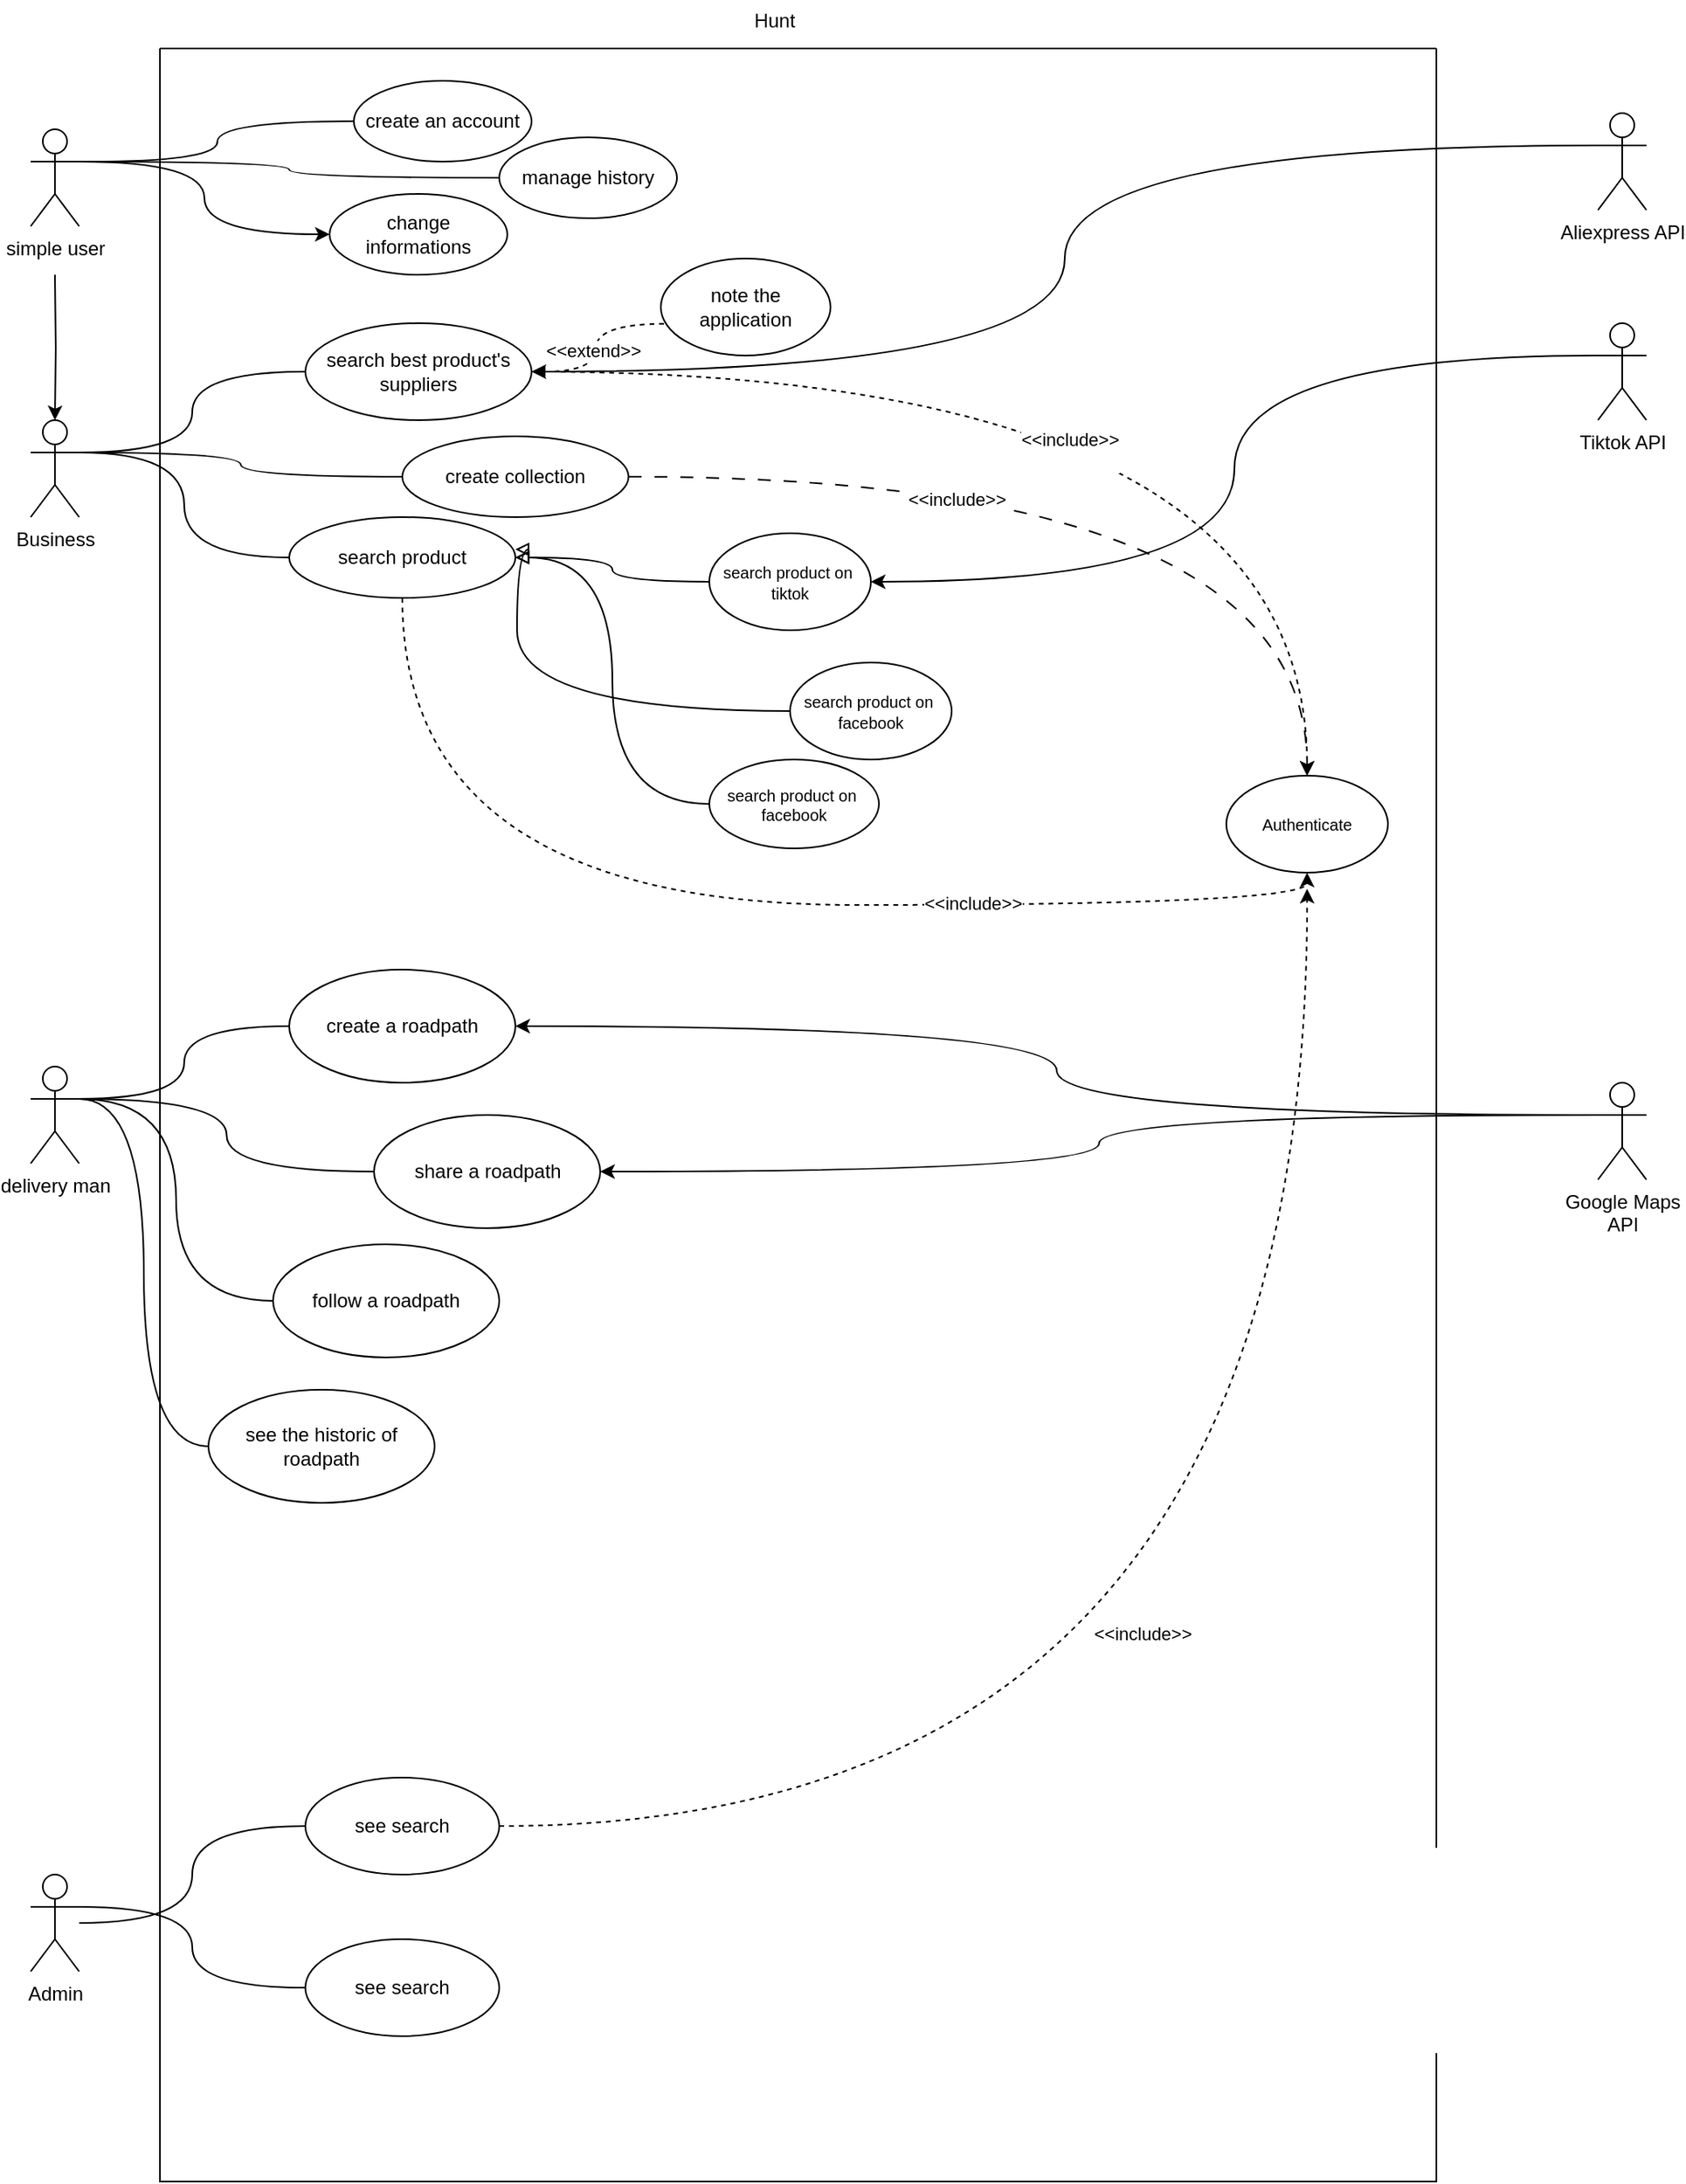 <mxfile version="25.0.0" pages="2">
  <diagram name="UML diagrams" id="-IR_6mH_jh7ec_85QcZA">
    <mxGraphModel dx="1235" dy="782" grid="1" gridSize="10" guides="1" tooltips="1" connect="1" arrows="1" fold="1" page="1" pageScale="1" pageWidth="1200" pageHeight="1600" math="0" shadow="0">
      <root>
        <mxCell id="0" />
        <mxCell id="1" parent="0" />
        <mxCell id="FuLha_3-91F9rfbZAOE2-40" style="edgeStyle=orthogonalEdgeStyle;rounded=0;orthogonalLoop=1;jettySize=auto;html=1;exitX=1;exitY=0.333;exitDx=0;exitDy=0;exitPerimeter=0;curved=1;endArrow=none;endFill=0;" parent="1" source="FuLha_3-91F9rfbZAOE2-3" target="FuLha_3-91F9rfbZAOE2-39" edge="1">
          <mxGeometry relative="1" as="geometry" />
        </mxCell>
        <mxCell id="FuLha_3-91F9rfbZAOE2-1" value="" style="swimlane;startSize=0;" parent="1" vertex="1">
          <mxGeometry x="120" y="40" width="790" height="1320" as="geometry" />
        </mxCell>
        <mxCell id="FuLha_3-91F9rfbZAOE2-4" value="create an account" style="ellipse;whiteSpace=wrap;html=1;" parent="FuLha_3-91F9rfbZAOE2-1" vertex="1">
          <mxGeometry x="120" y="20" width="110" height="50" as="geometry" />
        </mxCell>
        <mxCell id="cV8xUUwGtTbx2W1KTqpI-8" style="edgeStyle=orthogonalEdgeStyle;rounded=0;orthogonalLoop=1;jettySize=auto;html=1;exitX=1;exitY=0.5;exitDx=0;exitDy=0;elbow=vertical;curved=1;dashed=1;" parent="FuLha_3-91F9rfbZAOE2-1" source="FuLha_3-91F9rfbZAOE2-14" target="cV8xUUwGtTbx2W1KTqpI-7" edge="1">
          <mxGeometry relative="1" as="geometry" />
        </mxCell>
        <mxCell id="s3DuHeXm40doHLPQHNKB-4" value="&amp;lt;&amp;lt;include&amp;gt;&amp;gt;&lt;div&gt;&lt;br&gt;&lt;/div&gt;" style="edgeLabel;html=1;align=center;verticalAlign=middle;resizable=0;points=[];" vertex="1" connectable="0" parent="cV8xUUwGtTbx2W1KTqpI-8">
          <mxGeometry x="-0.089" y="-49" relative="1" as="geometry">
            <mxPoint as="offset" />
          </mxGeometry>
        </mxCell>
        <mxCell id="FuLha_3-91F9rfbZAOE2-14" value="search best&amp;nbsp;product&#39;s suppliers" style="ellipse;whiteSpace=wrap;html=1;" parent="FuLha_3-91F9rfbZAOE2-1" vertex="1">
          <mxGeometry x="90" y="170" width="140" height="60" as="geometry" />
        </mxCell>
        <mxCell id="cV8xUUwGtTbx2W1KTqpI-15" style="edgeStyle=orthogonalEdgeStyle;rounded=0;orthogonalLoop=1;jettySize=auto;html=1;exitX=0.5;exitY=1;exitDx=0;exitDy=0;entryX=0.5;entryY=1;entryDx=0;entryDy=0;curved=1;dashed=1;" parent="FuLha_3-91F9rfbZAOE2-1" source="FuLha_3-91F9rfbZAOE2-22" target="cV8xUUwGtTbx2W1KTqpI-7" edge="1">
          <mxGeometry relative="1" as="geometry" />
        </mxCell>
        <mxCell id="cV8xUUwGtTbx2W1KTqpI-16" value="&amp;lt;&amp;lt;include&amp;gt;&amp;gt;" style="edgeLabel;html=1;align=center;verticalAlign=middle;resizable=0;points=[];" parent="cV8xUUwGtTbx2W1KTqpI-15" vertex="1" connectable="0">
          <mxGeometry x="0.411" y="1" relative="1" as="geometry">
            <mxPoint as="offset" />
          </mxGeometry>
        </mxCell>
        <mxCell id="FuLha_3-91F9rfbZAOE2-22" value="search product" style="ellipse;whiteSpace=wrap;html=1;" parent="FuLha_3-91F9rfbZAOE2-1" vertex="1">
          <mxGeometry x="80" y="290" width="140" height="50" as="geometry" />
        </mxCell>
        <mxCell id="FuLha_3-91F9rfbZAOE2-32" style="edgeStyle=orthogonalEdgeStyle;rounded=0;orthogonalLoop=1;jettySize=auto;html=1;endArrow=block;endFill=0;curved=1;" parent="FuLha_3-91F9rfbZAOE2-1" source="FuLha_3-91F9rfbZAOE2-23" target="FuLha_3-91F9rfbZAOE2-22" edge="1">
          <mxGeometry relative="1" as="geometry" />
        </mxCell>
        <mxCell id="FuLha_3-91F9rfbZAOE2-23" value="&lt;font style=&quot;font-size: 10px;&quot;&gt;search product on&amp;nbsp;&lt;/font&gt;&lt;div style=&quot;font-size: 10px;&quot;&gt;&lt;font style=&quot;font-size: 10px;&quot;&gt;tiktok&lt;/font&gt;&lt;/div&gt;" style="ellipse;whiteSpace=wrap;html=1;" parent="FuLha_3-91F9rfbZAOE2-1" vertex="1">
          <mxGeometry x="340" y="300" width="100" height="60" as="geometry" />
        </mxCell>
        <mxCell id="FuLha_3-91F9rfbZAOE2-34" style="edgeStyle=orthogonalEdgeStyle;rounded=0;orthogonalLoop=1;jettySize=auto;html=1;endArrow=block;endFill=0;curved=1;" parent="FuLha_3-91F9rfbZAOE2-1" source="FuLha_3-91F9rfbZAOE2-30" edge="1">
          <mxGeometry relative="1" as="geometry">
            <mxPoint x="220" y="310" as="targetPoint" />
            <Array as="points">
              <mxPoint x="221" y="410" />
            </Array>
          </mxGeometry>
        </mxCell>
        <mxCell id="FuLha_3-91F9rfbZAOE2-30" value="&lt;font style=&quot;font-size: 10px;&quot;&gt;search product on&amp;nbsp;&lt;/font&gt;&lt;div style=&quot;font-size: 10px;&quot;&gt;&lt;font style=&quot;font-size: 10px;&quot;&gt;facebook&lt;/font&gt;&lt;/div&gt;" style="ellipse;whiteSpace=wrap;html=1;" parent="FuLha_3-91F9rfbZAOE2-1" vertex="1">
          <mxGeometry x="390" y="380" width="100" height="60" as="geometry" />
        </mxCell>
        <mxCell id="FuLha_3-91F9rfbZAOE2-35" style="edgeStyle=orthogonalEdgeStyle;rounded=0;orthogonalLoop=1;jettySize=auto;html=1;entryX=1;entryY=0.5;entryDx=0;entryDy=0;endArrow=block;endFill=0;curved=1;" parent="FuLha_3-91F9rfbZAOE2-1" source="FuLha_3-91F9rfbZAOE2-31" target="FuLha_3-91F9rfbZAOE2-22" edge="1">
          <mxGeometry relative="1" as="geometry" />
        </mxCell>
        <mxCell id="FuLha_3-91F9rfbZAOE2-31" value="search product on&amp;nbsp;&lt;div style=&quot;font-size: 10px;&quot;&gt;facebook&lt;/div&gt;" style="ellipse;whiteSpace=wrap;html=1;fontSize=10;" parent="FuLha_3-91F9rfbZAOE2-1" vertex="1">
          <mxGeometry x="340" y="440" width="105" height="55" as="geometry" />
        </mxCell>
        <mxCell id="FuLha_3-91F9rfbZAOE2-37" value="create a roadpath" style="ellipse;whiteSpace=wrap;html=1;" parent="FuLha_3-91F9rfbZAOE2-1" vertex="1">
          <mxGeometry x="80" y="570" width="140" height="70" as="geometry" />
        </mxCell>
        <mxCell id="FuLha_3-91F9rfbZAOE2-38" value="share a roadpath" style="ellipse;whiteSpace=wrap;html=1;" parent="FuLha_3-91F9rfbZAOE2-1" vertex="1">
          <mxGeometry x="132.5" y="660" width="140" height="70" as="geometry" />
        </mxCell>
        <mxCell id="FuLha_3-91F9rfbZAOE2-39" value="manage history" style="ellipse;whiteSpace=wrap;html=1;" parent="FuLha_3-91F9rfbZAOE2-1" vertex="1">
          <mxGeometry x="210" y="55" width="110" height="50" as="geometry" />
        </mxCell>
        <mxCell id="FuLha_3-91F9rfbZAOE2-58" value="note the application" style="ellipse;whiteSpace=wrap;html=1;" parent="FuLha_3-91F9rfbZAOE2-1" vertex="1">
          <mxGeometry x="310" y="130" width="105" height="60" as="geometry" />
        </mxCell>
        <mxCell id="FuLha_3-91F9rfbZAOE2-59" style="edgeStyle=orthogonalEdgeStyle;curved=1;rounded=0;orthogonalLoop=1;jettySize=auto;html=1;exitX=1;exitY=0.5;exitDx=0;exitDy=0;entryX=0.036;entryY=0.672;entryDx=0;entryDy=0;entryPerimeter=0;startArrow=blockThin;startFill=1;endArrow=none;endFill=0;dashed=1;" parent="FuLha_3-91F9rfbZAOE2-1" source="FuLha_3-91F9rfbZAOE2-14" target="FuLha_3-91F9rfbZAOE2-58" edge="1">
          <mxGeometry relative="1" as="geometry" />
        </mxCell>
        <mxCell id="cV8xUUwGtTbx2W1KTqpI-6" value="&amp;lt;&amp;lt;extend&amp;gt;&amp;gt;" style="edgeLabel;html=1;align=center;verticalAlign=middle;resizable=0;points=[];" parent="FuLha_3-91F9rfbZAOE2-59" vertex="1" connectable="0">
          <mxGeometry x="-0.065" y="2" relative="1" as="geometry">
            <mxPoint as="offset" />
          </mxGeometry>
        </mxCell>
        <mxCell id="cV8xUUwGtTbx2W1KTqpI-17" style="edgeStyle=orthogonalEdgeStyle;rounded=0;orthogonalLoop=1;jettySize=auto;html=1;curved=1;dashed=1;" parent="FuLha_3-91F9rfbZAOE2-1" source="FuLha_3-91F9rfbZAOE2-61" edge="1">
          <mxGeometry relative="1" as="geometry">
            <mxPoint x="710" y="520" as="targetPoint" />
          </mxGeometry>
        </mxCell>
        <mxCell id="cV8xUUwGtTbx2W1KTqpI-18" value="&amp;lt;&amp;lt;include&amp;gt;&amp;gt;" style="edgeLabel;html=1;align=center;verticalAlign=middle;resizable=0;points=[];" parent="cV8xUUwGtTbx2W1KTqpI-17" vertex="1" connectable="0">
          <mxGeometry x="-0.264" y="119" relative="1" as="geometry">
            <mxPoint as="offset" />
          </mxGeometry>
        </mxCell>
        <mxCell id="FuLha_3-91F9rfbZAOE2-61" value="see search" style="ellipse;whiteSpace=wrap;html=1;" parent="FuLha_3-91F9rfbZAOE2-1" vertex="1">
          <mxGeometry x="90" y="1070" width="120" height="60" as="geometry" />
        </mxCell>
        <mxCell id="cV8xUUwGtTbx2W1KTqpI-7" value="&lt;span style=&quot;font-size: 10px;&quot;&gt;Authenticate&lt;/span&gt;" style="ellipse;whiteSpace=wrap;html=1;" parent="FuLha_3-91F9rfbZAOE2-1" vertex="1">
          <mxGeometry x="660" y="450" width="100" height="60" as="geometry" />
        </mxCell>
        <mxCell id="cV8xUUwGtTbx2W1KTqpI-19" value="see search" style="ellipse;whiteSpace=wrap;html=1;" parent="FuLha_3-91F9rfbZAOE2-1" vertex="1">
          <mxGeometry x="90" y="1170" width="120" height="60" as="geometry" />
        </mxCell>
        <mxCell id="txY3es4t-yzZHWCDKDTj-3" value="follow a roadpath" style="ellipse;whiteSpace=wrap;html=1;" vertex="1" parent="FuLha_3-91F9rfbZAOE2-1">
          <mxGeometry x="70" y="740" width="140" height="70" as="geometry" />
        </mxCell>
        <mxCell id="txY3es4t-yzZHWCDKDTj-4" value="see the historic of roadpath" style="ellipse;whiteSpace=wrap;html=1;" vertex="1" parent="FuLha_3-91F9rfbZAOE2-1">
          <mxGeometry x="30" y="830" width="140" height="70" as="geometry" />
        </mxCell>
        <mxCell id="PuO6K_J7q23cFVhfHK2O-1" value="change informations" style="ellipse;whiteSpace=wrap;html=1;" vertex="1" parent="FuLha_3-91F9rfbZAOE2-1">
          <mxGeometry x="105" y="90" width="110" height="50" as="geometry" />
        </mxCell>
        <mxCell id="s3DuHeXm40doHLPQHNKB-3" style="edgeStyle=orthogonalEdgeStyle;curved=1;rounded=0;orthogonalLoop=1;jettySize=auto;html=1;dashed=1;dashPattern=8 8;" edge="1" parent="FuLha_3-91F9rfbZAOE2-1" source="s3DuHeXm40doHLPQHNKB-1" target="cV8xUUwGtTbx2W1KTqpI-7">
          <mxGeometry relative="1" as="geometry" />
        </mxCell>
        <mxCell id="s3DuHeXm40doHLPQHNKB-5" value="&amp;lt;&amp;lt;include&amp;gt;&amp;gt;" style="edgeLabel;html=1;align=center;verticalAlign=middle;resizable=0;points=[];" vertex="1" connectable="0" parent="s3DuHeXm40doHLPQHNKB-3">
          <mxGeometry x="-0.331" y="-14" relative="1" as="geometry">
            <mxPoint as="offset" />
          </mxGeometry>
        </mxCell>
        <mxCell id="s3DuHeXm40doHLPQHNKB-1" value="create collection" style="ellipse;whiteSpace=wrap;html=1;" vertex="1" parent="FuLha_3-91F9rfbZAOE2-1">
          <mxGeometry x="150" y="240" width="140" height="50" as="geometry" />
        </mxCell>
        <mxCell id="FuLha_3-91F9rfbZAOE2-2" value="Hunt&lt;div&gt;&lt;br&gt;&lt;/div&gt;" style="text;html=1;align=center;verticalAlign=middle;resizable=0;points=[];autosize=1;strokeColor=none;fillColor=none;" parent="1" vertex="1">
          <mxGeometry x="475" y="10" width="50" height="40" as="geometry" />
        </mxCell>
        <mxCell id="FuLha_3-91F9rfbZAOE2-7" style="edgeStyle=orthogonalEdgeStyle;rounded=0;orthogonalLoop=1;jettySize=auto;html=1;entryX=0;entryY=0.5;entryDx=0;entryDy=0;curved=1;endArrow=none;endFill=0;" parent="1" target="FuLha_3-91F9rfbZAOE2-4" edge="1">
          <mxGeometry relative="1" as="geometry">
            <mxPoint x="70" y="110" as="sourcePoint" />
          </mxGeometry>
        </mxCell>
        <mxCell id="FuLha_3-91F9rfbZAOE2-10" value="" style="edgeStyle=orthogonalEdgeStyle;rounded=0;orthogonalLoop=1;jettySize=auto;html=1;" parent="1" target="FuLha_3-91F9rfbZAOE2-9" edge="1">
          <mxGeometry relative="1" as="geometry">
            <mxPoint x="55" y="180" as="sourcePoint" />
          </mxGeometry>
        </mxCell>
        <mxCell id="PuO6K_J7q23cFVhfHK2O-2" style="edgeStyle=orthogonalEdgeStyle;rounded=0;orthogonalLoop=1;jettySize=auto;html=1;exitX=1;exitY=0.333;exitDx=0;exitDy=0;exitPerimeter=0;entryX=0;entryY=0.5;entryDx=0;entryDy=0;curved=1;" edge="1" parent="1" source="FuLha_3-91F9rfbZAOE2-3" target="PuO6K_J7q23cFVhfHK2O-1">
          <mxGeometry relative="1" as="geometry" />
        </mxCell>
        <mxCell id="FuLha_3-91F9rfbZAOE2-3" value="simple user" style="shape=umlActor;verticalLabelPosition=bottom;verticalAlign=top;html=1;outlineConnect=0;" parent="1" vertex="1">
          <mxGeometry x="40" y="90" width="30" height="60" as="geometry" />
        </mxCell>
        <mxCell id="FuLha_3-91F9rfbZAOE2-41" style="edgeStyle=orthogonalEdgeStyle;rounded=0;orthogonalLoop=1;jettySize=auto;html=1;exitX=1;exitY=0.333;exitDx=0;exitDy=0;exitPerimeter=0;curved=1;endArrow=none;endFill=0;" parent="1" source="FuLha_3-91F9rfbZAOE2-9" target="FuLha_3-91F9rfbZAOE2-14" edge="1">
          <mxGeometry relative="1" as="geometry" />
        </mxCell>
        <mxCell id="FuLha_3-91F9rfbZAOE2-60" style="edgeStyle=orthogonalEdgeStyle;curved=1;rounded=0;orthogonalLoop=1;jettySize=auto;html=1;exitX=1;exitY=0.333;exitDx=0;exitDy=0;exitPerimeter=0;endArrow=none;endFill=0;" parent="1" source="FuLha_3-91F9rfbZAOE2-9" target="FuLha_3-91F9rfbZAOE2-22" edge="1">
          <mxGeometry relative="1" as="geometry" />
        </mxCell>
        <mxCell id="s3DuHeXm40doHLPQHNKB-2" style="edgeStyle=orthogonalEdgeStyle;curved=1;rounded=0;orthogonalLoop=1;jettySize=auto;html=1;exitX=1;exitY=0.333;exitDx=0;exitDy=0;exitPerimeter=0;endArrow=none;endFill=0;" edge="1" parent="1" source="FuLha_3-91F9rfbZAOE2-9" target="s3DuHeXm40doHLPQHNKB-1">
          <mxGeometry relative="1" as="geometry" />
        </mxCell>
        <mxCell id="FuLha_3-91F9rfbZAOE2-9" value="Business" style="shape=umlActor;verticalLabelPosition=bottom;verticalAlign=top;html=1;outlineConnect=0;" parent="1" vertex="1">
          <mxGeometry x="40" y="270" width="30" height="60" as="geometry" />
        </mxCell>
        <mxCell id="FuLha_3-91F9rfbZAOE2-42" style="edgeStyle=orthogonalEdgeStyle;rounded=0;orthogonalLoop=1;jettySize=auto;html=1;exitX=1;exitY=0.333;exitDx=0;exitDy=0;exitPerimeter=0;curved=1;endArrow=none;endFill=0;" parent="1" source="FuLha_3-91F9rfbZAOE2-15" target="FuLha_3-91F9rfbZAOE2-37" edge="1">
          <mxGeometry relative="1" as="geometry" />
        </mxCell>
        <mxCell id="FuLha_3-91F9rfbZAOE2-44" style="edgeStyle=orthogonalEdgeStyle;rounded=0;orthogonalLoop=1;jettySize=auto;html=1;exitX=1;exitY=0.333;exitDx=0;exitDy=0;exitPerimeter=0;entryX=0;entryY=0.5;entryDx=0;entryDy=0;curved=1;endArrow=none;endFill=0;" parent="1" source="FuLha_3-91F9rfbZAOE2-15" target="FuLha_3-91F9rfbZAOE2-38" edge="1">
          <mxGeometry relative="1" as="geometry" />
        </mxCell>
        <mxCell id="txY3es4t-yzZHWCDKDTj-6" style="edgeStyle=orthogonalEdgeStyle;rounded=0;orthogonalLoop=1;jettySize=auto;html=1;exitX=1;exitY=0.333;exitDx=0;exitDy=0;exitPerimeter=0;entryX=0;entryY=0.5;entryDx=0;entryDy=0;curved=1;endArrow=none;endFill=0;" edge="1" parent="1" source="FuLha_3-91F9rfbZAOE2-15" target="txY3es4t-yzZHWCDKDTj-3">
          <mxGeometry relative="1" as="geometry" />
        </mxCell>
        <mxCell id="txY3es4t-yzZHWCDKDTj-8" style="edgeStyle=orthogonalEdgeStyle;rounded=0;orthogonalLoop=1;jettySize=auto;html=1;exitX=1;exitY=0.333;exitDx=0;exitDy=0;exitPerimeter=0;entryX=0;entryY=0.5;entryDx=0;entryDy=0;curved=1;endArrow=none;endFill=0;" edge="1" parent="1" source="FuLha_3-91F9rfbZAOE2-15" target="txY3es4t-yzZHWCDKDTj-4">
          <mxGeometry relative="1" as="geometry" />
        </mxCell>
        <mxCell id="FuLha_3-91F9rfbZAOE2-15" value="delivery man" style="shape=umlActor;verticalLabelPosition=bottom;verticalAlign=top;html=1;outlineConnect=0;" parent="1" vertex="1">
          <mxGeometry x="40" y="670" width="30" height="60" as="geometry" />
        </mxCell>
        <mxCell id="FuLha_3-91F9rfbZAOE2-54" style="edgeStyle=orthogonalEdgeStyle;rounded=0;orthogonalLoop=1;jettySize=auto;html=1;exitX=0;exitY=0.333;exitDx=0;exitDy=0;exitPerimeter=0;entryX=1;entryY=0.5;entryDx=0;entryDy=0;curved=1;" parent="1" source="FuLha_3-91F9rfbZAOE2-45" target="FuLha_3-91F9rfbZAOE2-23" edge="1">
          <mxGeometry relative="1" as="geometry" />
        </mxCell>
        <mxCell id="FuLha_3-91F9rfbZAOE2-45" value="Tiktok API" style="shape=umlActor;verticalLabelPosition=bottom;verticalAlign=top;html=1;outlineConnect=0;" parent="1" vertex="1">
          <mxGeometry x="1010" y="210" width="30" height="60" as="geometry" />
        </mxCell>
        <mxCell id="FuLha_3-91F9rfbZAOE2-52" style="edgeStyle=orthogonalEdgeStyle;rounded=0;orthogonalLoop=1;jettySize=auto;html=1;exitX=0;exitY=0.333;exitDx=0;exitDy=0;exitPerimeter=0;entryX=1;entryY=0.5;entryDx=0;entryDy=0;curved=1;" parent="1" source="FuLha_3-91F9rfbZAOE2-51" target="FuLha_3-91F9rfbZAOE2-38" edge="1">
          <mxGeometry relative="1" as="geometry" />
        </mxCell>
        <mxCell id="FuLha_3-91F9rfbZAOE2-53" style="edgeStyle=orthogonalEdgeStyle;rounded=0;orthogonalLoop=1;jettySize=auto;html=1;exitX=0;exitY=0.333;exitDx=0;exitDy=0;exitPerimeter=0;entryX=1;entryY=0.5;entryDx=0;entryDy=0;curved=1;" parent="1" source="FuLha_3-91F9rfbZAOE2-51" target="FuLha_3-91F9rfbZAOE2-37" edge="1">
          <mxGeometry relative="1" as="geometry" />
        </mxCell>
        <mxCell id="FuLha_3-91F9rfbZAOE2-51" value="Google Maps&lt;div&gt;API&lt;/div&gt;" style="shape=umlActor;verticalLabelPosition=bottom;verticalAlign=top;html=1;outlineConnect=0;" parent="1" vertex="1">
          <mxGeometry x="1010" y="680" width="30" height="60" as="geometry" />
        </mxCell>
        <mxCell id="txY3es4t-yzZHWCDKDTj-9" style="edgeStyle=orthogonalEdgeStyle;rounded=0;orthogonalLoop=1;jettySize=auto;html=1;exitX=1;exitY=0.333;exitDx=0;exitDy=0;exitPerimeter=0;entryX=0;entryY=0.5;entryDx=0;entryDy=0;curved=1;endArrow=none;endFill=0;" edge="1" parent="1" source="FuLha_3-91F9rfbZAOE2-55" target="cV8xUUwGtTbx2W1KTqpI-19">
          <mxGeometry relative="1" as="geometry" />
        </mxCell>
        <mxCell id="txY3es4t-yzZHWCDKDTj-10" style="edgeStyle=orthogonalEdgeStyle;rounded=0;orthogonalLoop=1;jettySize=auto;html=1;endArrow=none;endFill=0;curved=1;" edge="1" parent="1" source="FuLha_3-91F9rfbZAOE2-55" target="FuLha_3-91F9rfbZAOE2-61">
          <mxGeometry relative="1" as="geometry" />
        </mxCell>
        <mxCell id="FuLha_3-91F9rfbZAOE2-55" value="Admin" style="shape=umlActor;verticalLabelPosition=bottom;verticalAlign=top;html=1;outlineConnect=0;" parent="1" vertex="1">
          <mxGeometry x="40" y="1170" width="30" height="60" as="geometry" />
        </mxCell>
        <mxCell id="txY3es4t-yzZHWCDKDTj-1" style="edgeStyle=orthogonalEdgeStyle;rounded=0;orthogonalLoop=1;jettySize=auto;html=1;exitX=0;exitY=0.333;exitDx=0;exitDy=0;exitPerimeter=0;entryX=1;entryY=0.5;entryDx=0;entryDy=0;curved=1;" edge="1" parent="1" source="cV8xUUwGtTbx2W1KTqpI-2" target="FuLha_3-91F9rfbZAOE2-14">
          <mxGeometry relative="1" as="geometry" />
        </mxCell>
        <mxCell id="cV8xUUwGtTbx2W1KTqpI-2" value="Aliexpress API" style="shape=umlActor;verticalLabelPosition=bottom;verticalAlign=top;html=1;outlineConnect=0;" parent="1" vertex="1">
          <mxGeometry x="1010" y="80" width="30" height="60" as="geometry" />
        </mxCell>
      </root>
    </mxGraphModel>
  </diagram>
  <diagram id="Sx9UNDZ-CPOzZAIwUrSq" name="class diagrams">
    <mxGraphModel dx="1105" dy="700" grid="1" gridSize="10" guides="1" tooltips="1" connect="1" arrows="1" fold="1" page="1" pageScale="1" pageWidth="1200" pageHeight="1600" math="0" shadow="0">
      <root>
        <mxCell id="0" />
        <mxCell id="1" parent="0" />
        <mxCell id="LyLH97ZRa4PGFvy9dMI5-9" value="User" style="swimlane;fontStyle=1;align=center;verticalAlign=top;childLayout=stackLayout;horizontal=1;startSize=26;horizontalStack=0;resizeParent=1;resizeParentMax=0;resizeLast=0;collapsible=1;marginBottom=0;whiteSpace=wrap;html=1;" parent="1" vertex="1">
          <mxGeometry x="40" y="30" width="190" height="240" as="geometry" />
        </mxCell>
        <mxCell id="LyLH97ZRa4PGFvy9dMI5-30" value="- id: int" style="text;strokeColor=none;fillColor=none;align=left;verticalAlign=top;spacingLeft=4;spacingRight=4;overflow=hidden;rotatable=0;points=[[0,0.5],[1,0.5]];portConstraint=eastwest;whiteSpace=wrap;html=1;" parent="LyLH97ZRa4PGFvy9dMI5-9" vertex="1">
          <mxGeometry y="26" width="190" height="26" as="geometry" />
        </mxCell>
        <mxCell id="LyLH97ZRa4PGFvy9dMI5-10" value="- firstname: string" style="text;strokeColor=none;fillColor=none;align=left;verticalAlign=top;spacingLeft=4;spacingRight=4;overflow=hidden;rotatable=0;points=[[0,0.5],[1,0.5]];portConstraint=eastwest;whiteSpace=wrap;html=1;" parent="LyLH97ZRa4PGFvy9dMI5-9" vertex="1">
          <mxGeometry y="52" width="190" height="26" as="geometry" />
        </mxCell>
        <mxCell id="LyLH97ZRa4PGFvy9dMI5-18" value="- lastname: string" style="text;strokeColor=none;fillColor=none;align=left;verticalAlign=top;spacingLeft=4;spacingRight=4;overflow=hidden;rotatable=0;points=[[0,0.5],[1,0.5]];portConstraint=eastwest;whiteSpace=wrap;html=1;" parent="LyLH97ZRa4PGFvy9dMI5-9" vertex="1">
          <mxGeometry y="78" width="190" height="26" as="geometry" />
        </mxCell>
        <mxCell id="LyLH97ZRa4PGFvy9dMI5-19" value="- email: string" style="text;strokeColor=none;fillColor=none;align=left;verticalAlign=top;spacingLeft=4;spacingRight=4;overflow=hidden;rotatable=0;points=[[0,0.5],[1,0.5]];portConstraint=eastwest;whiteSpace=wrap;html=1;" parent="LyLH97ZRa4PGFvy9dMI5-9" vertex="1">
          <mxGeometry y="104" width="190" height="24" as="geometry" />
        </mxCell>
        <mxCell id="LyLH97ZRa4PGFvy9dMI5-17" value="- location: string" style="text;strokeColor=none;fillColor=none;align=left;verticalAlign=top;spacingLeft=4;spacingRight=4;overflow=hidden;rotatable=0;points=[[0,0.5],[1,0.5]];portConstraint=eastwest;whiteSpace=wrap;html=1;" parent="LyLH97ZRa4PGFvy9dMI5-9" vertex="1">
          <mxGeometry y="128" width="190" height="26" as="geometry" />
        </mxCell>
        <mxCell id="LyLH97ZRa4PGFvy9dMI5-21" value="- search_history: string" style="text;strokeColor=none;fillColor=none;align=left;verticalAlign=top;spacingLeft=4;spacingRight=4;overflow=hidden;rotatable=0;points=[[0,0.5],[1,0.5]];portConstraint=eastwest;whiteSpace=wrap;html=1;" parent="LyLH97ZRa4PGFvy9dMI5-9" vertex="1">
          <mxGeometry y="154" width="190" height="26" as="geometry" />
        </mxCell>
        <mxCell id="LyLH97ZRa4PGFvy9dMI5-11" value="" style="line;strokeWidth=1;fillColor=none;align=left;verticalAlign=middle;spacingTop=-1;spacingLeft=3;spacingRight=3;rotatable=0;labelPosition=right;points=[];portConstraint=eastwest;strokeColor=inherit;" parent="LyLH97ZRa4PGFvy9dMI5-9" vertex="1">
          <mxGeometry y="180" width="190" height="8" as="geometry" />
        </mxCell>
        <mxCell id="LyLH97ZRa4PGFvy9dMI5-27" value="+ manageHistory(type): type" style="text;strokeColor=none;fillColor=none;align=left;verticalAlign=top;spacingLeft=4;spacingRight=4;overflow=hidden;rotatable=0;points=[[0,0.5],[1,0.5]];portConstraint=eastwest;whiteSpace=wrap;html=1;" parent="LyLH97ZRa4PGFvy9dMI5-9" vertex="1">
          <mxGeometry y="188" width="190" height="26" as="geometry" />
        </mxCell>
        <mxCell id="uhKhKXDXOXtBVVad2gFL-2" value="+ isadmin(type): type" style="text;strokeColor=none;fillColor=none;align=left;verticalAlign=top;spacingLeft=4;spacingRight=4;overflow=hidden;rotatable=0;points=[[0,0.5],[1,0.5]];portConstraint=eastwest;whiteSpace=wrap;html=1;" parent="LyLH97ZRa4PGFvy9dMI5-9" vertex="1">
          <mxGeometry y="214" width="190" height="26" as="geometry" />
        </mxCell>
        <mxCell id="LyLH97ZRa4PGFvy9dMI5-31" value="Admin" style="swimlane;fontStyle=1;align=center;verticalAlign=top;childLayout=stackLayout;horizontal=1;startSize=26;horizontalStack=0;resizeParent=1;resizeParentMax=0;resizeLast=0;collapsible=1;marginBottom=0;whiteSpace=wrap;html=1;" parent="1" vertex="1">
          <mxGeometry x="300" y="180" width="160" height="112" as="geometry" />
        </mxCell>
        <mxCell id="LyLH97ZRa4PGFvy9dMI5-32" value="- adminID: int" style="text;strokeColor=none;fillColor=none;align=left;verticalAlign=top;spacingLeft=4;spacingRight=4;overflow=hidden;rotatable=0;points=[[0,0.5],[1,0.5]];portConstraint=eastwest;whiteSpace=wrap;html=1;" parent="LyLH97ZRa4PGFvy9dMI5-31" vertex="1">
          <mxGeometry y="26" width="160" height="26" as="geometry" />
        </mxCell>
        <mxCell id="EmdmupJYY3BashLLMB4s-7" value="- adminID: int" style="text;strokeColor=none;fillColor=none;align=left;verticalAlign=top;spacingLeft=4;spacingRight=4;overflow=hidden;rotatable=0;points=[[0,0.5],[1,0.5]];portConstraint=eastwest;whiteSpace=wrap;html=1;" vertex="1" parent="LyLH97ZRa4PGFvy9dMI5-31">
          <mxGeometry y="52" width="160" height="26" as="geometry" />
        </mxCell>
        <mxCell id="LyLH97ZRa4PGFvy9dMI5-33" value="" style="line;strokeWidth=1;fillColor=none;align=left;verticalAlign=middle;spacingTop=-1;spacingLeft=3;spacingRight=3;rotatable=0;labelPosition=right;points=[];portConstraint=eastwest;strokeColor=inherit;" parent="LyLH97ZRa4PGFvy9dMI5-31" vertex="1">
          <mxGeometry y="78" width="160" height="8" as="geometry" />
        </mxCell>
        <mxCell id="LyLH97ZRa4PGFvy9dMI5-34" value="+ method(type): type" style="text;strokeColor=none;fillColor=none;align=left;verticalAlign=top;spacingLeft=4;spacingRight=4;overflow=hidden;rotatable=0;points=[[0,0.5],[1,0.5]];portConstraint=eastwest;whiteSpace=wrap;html=1;" parent="LyLH97ZRa4PGFvy9dMI5-31" vertex="1">
          <mxGeometry y="86" width="160" height="26" as="geometry" />
        </mxCell>
        <mxCell id="YIpKiUHjcbCjNZDyD4Uy-1" value="Business" style="swimlane;fontStyle=1;align=center;verticalAlign=top;childLayout=stackLayout;horizontal=1;startSize=26;horizontalStack=0;resizeParent=1;resizeParentMax=0;resizeLast=0;collapsible=1;marginBottom=0;whiteSpace=wrap;html=1;" parent="1" vertex="1">
          <mxGeometry x="300" y="40" width="160" height="86" as="geometry" />
        </mxCell>
        <mxCell id="YIpKiUHjcbCjNZDyD4Uy-2" value="- businessID: int" style="text;strokeColor=none;fillColor=none;align=left;verticalAlign=top;spacingLeft=4;spacingRight=4;overflow=hidden;rotatable=0;points=[[0,0.5],[1,0.5]];portConstraint=eastwest;whiteSpace=wrap;html=1;" parent="YIpKiUHjcbCjNZDyD4Uy-1" vertex="1">
          <mxGeometry y="26" width="160" height="26" as="geometry" />
        </mxCell>
        <mxCell id="YIpKiUHjcbCjNZDyD4Uy-3" value="" style="line;strokeWidth=1;fillColor=none;align=left;verticalAlign=middle;spacingTop=-1;spacingLeft=3;spacingRight=3;rotatable=0;labelPosition=right;points=[];portConstraint=eastwest;strokeColor=inherit;" parent="YIpKiUHjcbCjNZDyD4Uy-1" vertex="1">
          <mxGeometry y="52" width="160" height="8" as="geometry" />
        </mxCell>
        <mxCell id="YIpKiUHjcbCjNZDyD4Uy-4" value="+ method(type): type" style="text;strokeColor=none;fillColor=none;align=left;verticalAlign=top;spacingLeft=4;spacingRight=4;overflow=hidden;rotatable=0;points=[[0,0.5],[1,0.5]];portConstraint=eastwest;whiteSpace=wrap;html=1;" parent="YIpKiUHjcbCjNZDyD4Uy-1" vertex="1">
          <mxGeometry y="60" width="160" height="26" as="geometry" />
        </mxCell>
        <mxCell id="J6ZNplrA5KypBCfEjw1M-1" value="Product" style="swimlane;fontStyle=1;align=center;verticalAlign=top;childLayout=stackLayout;horizontal=1;startSize=26;horizontalStack=0;resizeParent=1;resizeParentMax=0;resizeLast=0;collapsible=1;marginBottom=0;whiteSpace=wrap;html=1;" parent="1" vertex="1">
          <mxGeometry x="650" y="730" width="190" height="242" as="geometry" />
        </mxCell>
        <mxCell id="J6ZNplrA5KypBCfEjw1M-2" value="- name: string" style="text;strokeColor=none;fillColor=none;align=left;verticalAlign=top;spacingLeft=4;spacingRight=4;overflow=hidden;rotatable=0;points=[[0,0.5],[1,0.5]];portConstraint=eastwest;whiteSpace=wrap;html=1;" parent="J6ZNplrA5KypBCfEjw1M-1" vertex="1">
          <mxGeometry y="26" width="190" height="26" as="geometry" />
        </mxCell>
        <mxCell id="J6ZNplrA5KypBCfEjw1M-5" value="- img: string" style="text;strokeColor=none;fillColor=none;align=left;verticalAlign=top;spacingLeft=4;spacingRight=4;overflow=hidden;rotatable=0;points=[[0,0.5],[1,0.5]];portConstraint=eastwest;whiteSpace=wrap;html=1;" parent="J6ZNplrA5KypBCfEjw1M-1" vertex="1">
          <mxGeometry y="52" width="190" height="26" as="geometry" />
        </mxCell>
        <mxCell id="J6ZNplrA5KypBCfEjw1M-6" value="- category: string" style="text;strokeColor=none;fillColor=none;align=left;verticalAlign=top;spacingLeft=4;spacingRight=4;overflow=hidden;rotatable=0;points=[[0,0.5],[1,0.5]];portConstraint=eastwest;whiteSpace=wrap;html=1;" parent="J6ZNplrA5KypBCfEjw1M-1" vertex="1">
          <mxGeometry y="78" width="190" height="26" as="geometry" />
        </mxCell>
        <mxCell id="J6ZNplrA5KypBCfEjw1M-7" value="- description: string" style="text;strokeColor=none;fillColor=none;align=left;verticalAlign=top;spacingLeft=4;spacingRight=4;overflow=hidden;rotatable=0;points=[[0,0.5],[1,0.5]];portConstraint=eastwest;whiteSpace=wrap;html=1;" parent="J6ZNplrA5KypBCfEjw1M-1" vertex="1">
          <mxGeometry y="104" width="190" height="26" as="geometry" />
        </mxCell>
        <mxCell id="QEH95Uhj06x0RXV22Iyn-1" value="- link: string" style="text;strokeColor=none;fillColor=none;align=left;verticalAlign=top;spacingLeft=4;spacingRight=4;overflow=hidden;rotatable=0;points=[[0,0.5],[1,0.5]];portConstraint=eastwest;whiteSpace=wrap;html=1;" vertex="1" parent="J6ZNplrA5KypBCfEjw1M-1">
          <mxGeometry y="130" width="190" height="26" as="geometry" />
        </mxCell>
        <mxCell id="UoAxG9JFQ3FQrPwEEJgR-1" value="- supplier_link&lt;span style=&quot;background-color: initial;&quot;&gt;: string&lt;/span&gt;" style="text;strokeColor=none;fillColor=none;align=left;verticalAlign=top;spacingLeft=4;spacingRight=4;overflow=hidden;rotatable=0;points=[[0,0.5],[1,0.5]];portConstraint=eastwest;whiteSpace=wrap;html=1;" vertex="1" parent="J6ZNplrA5KypBCfEjw1M-1">
          <mxGeometry y="156" width="190" height="26" as="geometry" />
        </mxCell>
        <mxCell id="QEH95Uhj06x0RXV22Iyn-4" value="- social_media_used&lt;span style=&quot;background-color: initial;&quot;&gt;: string&lt;/span&gt;" style="text;strokeColor=none;fillColor=none;align=left;verticalAlign=top;spacingLeft=4;spacingRight=4;overflow=hidden;rotatable=0;points=[[0,0.5],[1,0.5]];portConstraint=eastwest;whiteSpace=wrap;html=1;" vertex="1" parent="J6ZNplrA5KypBCfEjw1M-1">
          <mxGeometry y="182" width="190" height="26" as="geometry" />
        </mxCell>
        <mxCell id="J6ZNplrA5KypBCfEjw1M-3" value="" style="line;strokeWidth=1;fillColor=none;align=left;verticalAlign=middle;spacingTop=-1;spacingLeft=3;spacingRight=3;rotatable=0;labelPosition=right;points=[];portConstraint=eastwest;strokeColor=inherit;" parent="J6ZNplrA5KypBCfEjw1M-1" vertex="1">
          <mxGeometry y="208" width="190" height="8" as="geometry" />
        </mxCell>
        <mxCell id="J6ZNplrA5KypBCfEjw1M-4" value="+ addSupplier&lt;span style=&quot;background-color: initial;&quot;&gt;(type): type&lt;/span&gt;" style="text;strokeColor=none;fillColor=none;align=left;verticalAlign=top;spacingLeft=4;spacingRight=4;overflow=hidden;rotatable=0;points=[[0,0.5],[1,0.5]];portConstraint=eastwest;whiteSpace=wrap;html=1;" parent="J6ZNplrA5KypBCfEjw1M-1" vertex="1">
          <mxGeometry y="216" width="190" height="26" as="geometry" />
        </mxCell>
        <mxCell id="rd7m9VtJkX6jo3fnUmd6-1" value="Deliverer" style="swimlane;fontStyle=1;align=center;verticalAlign=top;childLayout=stackLayout;horizontal=1;startSize=26;horizontalStack=0;resizeParent=1;resizeParentMax=0;resizeLast=0;collapsible=1;marginBottom=0;whiteSpace=wrap;html=1;" vertex="1" parent="1">
          <mxGeometry x="40" y="380" width="160" height="86" as="geometry" />
        </mxCell>
        <mxCell id="rd7m9VtJkX6jo3fnUmd6-2" value="- delivererID&lt;span style=&quot;background-color: initial;&quot;&gt;: int&lt;/span&gt;" style="text;strokeColor=none;fillColor=none;align=left;verticalAlign=top;spacingLeft=4;spacingRight=4;overflow=hidden;rotatable=0;points=[[0,0.5],[1,0.5]];portConstraint=eastwest;whiteSpace=wrap;html=1;" vertex="1" parent="rd7m9VtJkX6jo3fnUmd6-1">
          <mxGeometry y="26" width="160" height="26" as="geometry" />
        </mxCell>
        <mxCell id="rd7m9VtJkX6jo3fnUmd6-3" value="" style="line;strokeWidth=1;fillColor=none;align=left;verticalAlign=middle;spacingTop=-1;spacingLeft=3;spacingRight=3;rotatable=0;labelPosition=right;points=[];portConstraint=eastwest;strokeColor=inherit;" vertex="1" parent="rd7m9VtJkX6jo3fnUmd6-1">
          <mxGeometry y="52" width="160" height="8" as="geometry" />
        </mxCell>
        <mxCell id="rd7m9VtJkX6jo3fnUmd6-4" value="+ method(type): type" style="text;strokeColor=none;fillColor=none;align=left;verticalAlign=top;spacingLeft=4;spacingRight=4;overflow=hidden;rotatable=0;points=[[0,0.5],[1,0.5]];portConstraint=eastwest;whiteSpace=wrap;html=1;" vertex="1" parent="rd7m9VtJkX6jo3fnUmd6-1">
          <mxGeometry y="60" width="160" height="26" as="geometry" />
        </mxCell>
        <mxCell id="EmdmupJYY3BashLLMB4s-1" value="Account" style="swimlane;fontStyle=1;align=center;verticalAlign=top;childLayout=stackLayout;horizontal=1;startSize=26;horizontalStack=0;resizeParent=1;resizeParentMax=0;resizeLast=0;collapsible=1;marginBottom=0;whiteSpace=wrap;html=1;" vertex="1" parent="1">
          <mxGeometry x="950" y="20" width="190" height="242" as="geometry" />
        </mxCell>
        <mxCell id="EmdmupJYY3BashLLMB4s-2" value="- userID: int" style="text;strokeColor=none;fillColor=none;align=left;verticalAlign=top;spacingLeft=4;spacingRight=4;overflow=hidden;rotatable=0;points=[[0,0.5],[1,0.5]];portConstraint=eastwest;whiteSpace=wrap;html=1;" vertex="1" parent="EmdmupJYY3BashLLMB4s-1">
          <mxGeometry y="26" width="190" height="26" as="geometry" />
        </mxCell>
        <mxCell id="HCv6k_spidTGFqlvs694-1" value="- password: string" style="text;strokeColor=none;fillColor=none;align=left;verticalAlign=top;spacingLeft=4;spacingRight=4;overflow=hidden;rotatable=0;points=[[0,0.5],[1,0.5]];portConstraint=eastwest;whiteSpace=wrap;html=1;" vertex="1" parent="EmdmupJYY3BashLLMB4s-1">
          <mxGeometry y="52" width="190" height="26" as="geometry" />
        </mxCell>
        <mxCell id="HCv6k_spidTGFqlvs694-3" value="- account_status: Boolean" style="text;strokeColor=none;fillColor=none;align=left;verticalAlign=top;spacingLeft=4;spacingRight=4;overflow=hidden;rotatable=0;points=[[0,0.5],[1,0.5]];portConstraint=eastwest;whiteSpace=wrap;html=1;" vertex="1" parent="EmdmupJYY3BashLLMB4s-1">
          <mxGeometry y="78" width="190" height="26" as="geometry" />
        </mxCell>
        <mxCell id="EmdmupJYY3BashLLMB4s-8" value="- password: string" style="text;strokeColor=none;fillColor=none;align=left;verticalAlign=top;spacingLeft=4;spacingRight=4;overflow=hidden;rotatable=0;points=[[0,0.5],[1,0.5]];portConstraint=eastwest;whiteSpace=wrap;html=1;" vertex="1" parent="EmdmupJYY3BashLLMB4s-1">
          <mxGeometry y="104" width="190" height="26" as="geometry" />
        </mxCell>
        <mxCell id="HCv6k_spidTGFqlvs694-2" value="- password: string" style="text;strokeColor=none;fillColor=none;align=left;verticalAlign=top;spacingLeft=4;spacingRight=4;overflow=hidden;rotatable=0;points=[[0,0.5],[1,0.5]];portConstraint=eastwest;whiteSpace=wrap;html=1;" vertex="1" parent="EmdmupJYY3BashLLMB4s-1">
          <mxGeometry y="130" width="190" height="26" as="geometry" />
        </mxCell>
        <mxCell id="EmdmupJYY3BashLLMB4s-3" value="" style="line;strokeWidth=1;fillColor=none;align=left;verticalAlign=middle;spacingTop=-1;spacingLeft=3;spacingRight=3;rotatable=0;labelPosition=right;points=[];portConstraint=eastwest;strokeColor=inherit;" vertex="1" parent="EmdmupJYY3BashLLMB4s-1">
          <mxGeometry y="156" width="190" height="8" as="geometry" />
        </mxCell>
        <mxCell id="EmdmupJYY3BashLLMB4s-4" value="+ changePassword(type): type" style="text;strokeColor=none;fillColor=none;align=left;verticalAlign=top;spacingLeft=4;spacingRight=4;overflow=hidden;rotatable=0;points=[[0,0.5],[1,0.5]];portConstraint=eastwest;whiteSpace=wrap;html=1;" vertex="1" parent="EmdmupJYY3BashLLMB4s-1">
          <mxGeometry y="164" width="190" height="26" as="geometry" />
        </mxCell>
        <mxCell id="HCv6k_spidTGFqlvs694-4" value="+ login(type): type" style="text;strokeColor=none;fillColor=none;align=left;verticalAlign=top;spacingLeft=4;spacingRight=4;overflow=hidden;rotatable=0;points=[[0,0.5],[1,0.5]];portConstraint=eastwest;whiteSpace=wrap;html=1;" vertex="1" parent="EmdmupJYY3BashLLMB4s-1">
          <mxGeometry y="190" width="190" height="26" as="geometry" />
        </mxCell>
        <mxCell id="HCv6k_spidTGFqlvs694-5" value="+ logout(type): type" style="text;strokeColor=none;fillColor=none;align=left;verticalAlign=top;spacingLeft=4;spacingRight=4;overflow=hidden;rotatable=0;points=[[0,0.5],[1,0.5]];portConstraint=eastwest;whiteSpace=wrap;html=1;" vertex="1" parent="EmdmupJYY3BashLLMB4s-1">
          <mxGeometry y="216" width="190" height="26" as="geometry" />
        </mxCell>
        <mxCell id="uQUBg21Dirp60RMLENk1-1" value="RoadPath&lt;div&gt;&lt;br&gt;&lt;/div&gt;" style="swimlane;fontStyle=1;align=center;verticalAlign=top;childLayout=stackLayout;horizontal=1;startSize=26;horizontalStack=0;resizeParent=1;resizeParentMax=0;resizeLast=0;collapsible=1;marginBottom=0;whiteSpace=wrap;html=1;" vertex="1" parent="1">
          <mxGeometry x="910" y="982" width="160" height="190" as="geometry" />
        </mxCell>
        <mxCell id="uQUBg21Dirp60RMLENk1-2" value="- id: string" style="text;strokeColor=none;fillColor=none;align=left;verticalAlign=top;spacingLeft=4;spacingRight=4;overflow=hidden;rotatable=0;points=[[0,0.5],[1,0.5]];portConstraint=eastwest;whiteSpace=wrap;html=1;" vertex="1" parent="uQUBg21Dirp60RMLENk1-1">
          <mxGeometry y="26" width="160" height="26" as="geometry" />
        </mxCell>
        <mxCell id="uQUBg21Dirp60RMLENk1-3" value="- user_id: string" style="text;strokeColor=none;fillColor=none;align=left;verticalAlign=top;spacingLeft=4;spacingRight=4;overflow=hidden;rotatable=0;points=[[0,0.5],[1,0.5]];portConstraint=eastwest;whiteSpace=wrap;html=1;" vertex="1" parent="uQUBg21Dirp60RMLENk1-1">
          <mxGeometry y="52" width="160" height="26" as="geometry" />
        </mxCell>
        <mxCell id="uQUBg21Dirp60RMLENk1-8" value="- road_points&lt;span style=&quot;background-color: initial;&quot;&gt;: string&lt;/span&gt;" style="text;strokeColor=none;fillColor=none;align=left;verticalAlign=top;spacingLeft=4;spacingRight=4;overflow=hidden;rotatable=0;points=[[0,0.5],[1,0.5]];portConstraint=eastwest;whiteSpace=wrap;html=1;" vertex="1" parent="uQUBg21Dirp60RMLENk1-1">
          <mxGeometry y="78" width="160" height="26" as="geometry" />
        </mxCell>
        <mxCell id="uQUBg21Dirp60RMLENk1-6" value="- road_path_history: string" style="text;strokeColor=none;fillColor=none;align=left;verticalAlign=top;spacingLeft=4;spacingRight=4;overflow=hidden;rotatable=0;points=[[0,0.5],[1,0.5]];portConstraint=eastwest;whiteSpace=wrap;html=1;" vertex="1" parent="uQUBg21Dirp60RMLENk1-1">
          <mxGeometry y="104" width="160" height="26" as="geometry" />
        </mxCell>
        <mxCell id="uQUBg21Dirp60RMLENk1-7" value="- user_id: string" style="text;strokeColor=none;fillColor=none;align=left;verticalAlign=top;spacingLeft=4;spacingRight=4;overflow=hidden;rotatable=0;points=[[0,0.5],[1,0.5]];portConstraint=eastwest;whiteSpace=wrap;html=1;" vertex="1" parent="uQUBg21Dirp60RMLENk1-1">
          <mxGeometry y="130" width="160" height="26" as="geometry" />
        </mxCell>
        <mxCell id="uQUBg21Dirp60RMLENk1-4" value="" style="line;strokeWidth=1;fillColor=none;align=left;verticalAlign=middle;spacingTop=-1;spacingLeft=3;spacingRight=3;rotatable=0;labelPosition=right;points=[];portConstraint=eastwest;strokeColor=inherit;" vertex="1" parent="uQUBg21Dirp60RMLENk1-1">
          <mxGeometry y="156" width="160" height="8" as="geometry" />
        </mxCell>
        <mxCell id="uQUBg21Dirp60RMLENk1-5" value="+ method(type): type" style="text;strokeColor=none;fillColor=none;align=left;verticalAlign=top;spacingLeft=4;spacingRight=4;overflow=hidden;rotatable=0;points=[[0,0.5],[1,0.5]];portConstraint=eastwest;whiteSpace=wrap;html=1;" vertex="1" parent="uQUBg21Dirp60RMLENk1-1">
          <mxGeometry y="164" width="160" height="26" as="geometry" />
        </mxCell>
        <mxCell id="8Bzp1EFl4ZE8_Oq_6Gho-1" value="AppNote" style="swimlane;fontStyle=1;align=center;verticalAlign=top;childLayout=stackLayout;horizontal=1;startSize=26;horizontalStack=0;resizeParent=1;resizeParentMax=0;resizeLast=0;collapsible=1;marginBottom=0;whiteSpace=wrap;html=1;" vertex="1" parent="1">
          <mxGeometry x="570" y="570" width="160" height="138" as="geometry" />
        </mxCell>
        <mxCell id="8Bzp1EFl4ZE8_Oq_6Gho-2" value="- id: string" style="text;strokeColor=none;fillColor=none;align=left;verticalAlign=top;spacingLeft=4;spacingRight=4;overflow=hidden;rotatable=0;points=[[0,0.5],[1,0.5]];portConstraint=eastwest;whiteSpace=wrap;html=1;" vertex="1" parent="8Bzp1EFl4ZE8_Oq_6Gho-1">
          <mxGeometry y="26" width="160" height="26" as="geometry" />
        </mxCell>
        <mxCell id="8Bzp1EFl4ZE8_Oq_6Gho-3" value="- user_id: string" style="text;strokeColor=none;fillColor=none;align=left;verticalAlign=top;spacingLeft=4;spacingRight=4;overflow=hidden;rotatable=0;points=[[0,0.5],[1,0.5]];portConstraint=eastwest;whiteSpace=wrap;html=1;" vertex="1" parent="8Bzp1EFl4ZE8_Oq_6Gho-1">
          <mxGeometry y="52" width="160" height="26" as="geometry" />
        </mxCell>
        <mxCell id="8Bzp1EFl4ZE8_Oq_6Gho-6" value="- note: int" style="text;strokeColor=none;fillColor=none;align=left;verticalAlign=top;spacingLeft=4;spacingRight=4;overflow=hidden;rotatable=0;points=[[0,0.5],[1,0.5]];portConstraint=eastwest;whiteSpace=wrap;html=1;" vertex="1" parent="8Bzp1EFl4ZE8_Oq_6Gho-1">
          <mxGeometry y="78" width="160" height="26" as="geometry" />
        </mxCell>
        <mxCell id="8Bzp1EFl4ZE8_Oq_6Gho-4" value="" style="line;strokeWidth=1;fillColor=none;align=left;verticalAlign=middle;spacingTop=-1;spacingLeft=3;spacingRight=3;rotatable=0;labelPosition=right;points=[];portConstraint=eastwest;strokeColor=inherit;" vertex="1" parent="8Bzp1EFl4ZE8_Oq_6Gho-1">
          <mxGeometry y="104" width="160" height="8" as="geometry" />
        </mxCell>
        <mxCell id="8Bzp1EFl4ZE8_Oq_6Gho-5" value="+ method(type): type" style="text;strokeColor=none;fillColor=none;align=left;verticalAlign=top;spacingLeft=4;spacingRight=4;overflow=hidden;rotatable=0;points=[[0,0.5],[1,0.5]];portConstraint=eastwest;whiteSpace=wrap;html=1;" vertex="1" parent="8Bzp1EFl4ZE8_Oq_6Gho-1">
          <mxGeometry y="112" width="160" height="26" as="geometry" />
        </mxCell>
        <mxCell id="VrGGMPgDpa3G2hN1mJ6w-6" value="&lt;div&gt;&lt;span style=&quot;background-color: initial;&quot;&gt;search_history&lt;/span&gt;&lt;/div&gt;" style="swimlane;fontStyle=1;align=center;verticalAlign=top;childLayout=stackLayout;horizontal=1;startSize=26;horizontalStack=0;resizeParent=1;resizeParentMax=0;resizeLast=0;collapsible=1;marginBottom=0;whiteSpace=wrap;html=1;" vertex="1" parent="1">
          <mxGeometry x="40" y="820" width="160" height="216" as="geometry" />
        </mxCell>
        <mxCell id="VrGGMPgDpa3G2hN1mJ6w-7" value="- id: string" style="text;strokeColor=none;fillColor=none;align=left;verticalAlign=top;spacingLeft=4;spacingRight=4;overflow=hidden;rotatable=0;points=[[0,0.5],[1,0.5]];portConstraint=eastwest;whiteSpace=wrap;html=1;" vertex="1" parent="VrGGMPgDpa3G2hN1mJ6w-6">
          <mxGeometry y="26" width="160" height="26" as="geometry" />
        </mxCell>
        <mxCell id="VrGGMPgDpa3G2hN1mJ6w-8" value="- user_id: string" style="text;strokeColor=none;fillColor=none;align=left;verticalAlign=top;spacingLeft=4;spacingRight=4;overflow=hidden;rotatable=0;points=[[0,0.5],[1,0.5]];portConstraint=eastwest;whiteSpace=wrap;html=1;" vertex="1" parent="VrGGMPgDpa3G2hN1mJ6w-6">
          <mxGeometry y="52" width="160" height="26" as="geometry" />
        </mxCell>
        <mxCell id="VrGGMPgDpa3G2hN1mJ6w-12" value="- date_time: datetime" style="text;strokeColor=none;fillColor=none;align=left;verticalAlign=top;spacingLeft=4;spacingRight=4;overflow=hidden;rotatable=0;points=[[0,0.5],[1,0.5]];portConstraint=eastwest;whiteSpace=wrap;html=1;" vertex="1" parent="VrGGMPgDpa3G2hN1mJ6w-6">
          <mxGeometry y="78" width="160" height="26" as="geometry" />
        </mxCell>
        <mxCell id="VrGGMPgDpa3G2hN1mJ6w-11" value="- content: string" style="text;strokeColor=none;fillColor=none;align=left;verticalAlign=top;spacingLeft=4;spacingRight=4;overflow=hidden;rotatable=0;points=[[0,0.5],[1,0.5]];portConstraint=eastwest;whiteSpace=wrap;html=1;" vertex="1" parent="VrGGMPgDpa3G2hN1mJ6w-6">
          <mxGeometry y="104" width="160" height="26" as="geometry" />
        </mxCell>
        <mxCell id="VrGGMPgDpa3G2hN1mJ6w-14" value="- type: string" style="text;strokeColor=none;fillColor=none;align=left;verticalAlign=top;spacingLeft=4;spacingRight=4;overflow=hidden;rotatable=0;points=[[0,0.5],[1,0.5]];portConstraint=eastwest;whiteSpace=wrap;html=1;" vertex="1" parent="VrGGMPgDpa3G2hN1mJ6w-6">
          <mxGeometry y="130" width="160" height="26" as="geometry" />
        </mxCell>
        <mxCell id="VrGGMPgDpa3G2hN1mJ6w-15" value="- id: string" style="text;strokeColor=none;fillColor=none;align=left;verticalAlign=top;spacingLeft=4;spacingRight=4;overflow=hidden;rotatable=0;points=[[0,0.5],[1,0.5]];portConstraint=eastwest;whiteSpace=wrap;html=1;" vertex="1" parent="VrGGMPgDpa3G2hN1mJ6w-6">
          <mxGeometry y="156" width="160" height="26" as="geometry" />
        </mxCell>
        <mxCell id="VrGGMPgDpa3G2hN1mJ6w-9" value="" style="line;strokeWidth=1;fillColor=none;align=left;verticalAlign=middle;spacingTop=-1;spacingLeft=3;spacingRight=3;rotatable=0;labelPosition=right;points=[];portConstraint=eastwest;strokeColor=inherit;" vertex="1" parent="VrGGMPgDpa3G2hN1mJ6w-6">
          <mxGeometry y="182" width="160" height="8" as="geometry" />
        </mxCell>
        <mxCell id="VrGGMPgDpa3G2hN1mJ6w-10" value="+ method(type): type" style="text;strokeColor=none;fillColor=none;align=left;verticalAlign=top;spacingLeft=4;spacingRight=4;overflow=hidden;rotatable=0;points=[[0,0.5],[1,0.5]];portConstraint=eastwest;whiteSpace=wrap;html=1;" vertex="1" parent="VrGGMPgDpa3G2hN1mJ6w-6">
          <mxGeometry y="190" width="160" height="26" as="geometry" />
        </mxCell>
        <mxCell id="WR5Dl5Uh6hXyP3XWw1B3-1" value="Collection" style="swimlane;fontStyle=1;align=center;verticalAlign=top;childLayout=stackLayout;horizontal=1;startSize=26;horizontalStack=0;resizeParent=1;resizeParentMax=0;resizeLast=0;collapsible=1;marginBottom=0;whiteSpace=wrap;html=1;" vertex="1" parent="1">
          <mxGeometry x="930" y="700" width="160" height="138" as="geometry" />
        </mxCell>
        <mxCell id="WR5Dl5Uh6hXyP3XWw1B3-2" value="- id: string" style="text;strokeColor=none;fillColor=none;align=left;verticalAlign=top;spacingLeft=4;spacingRight=4;overflow=hidden;rotatable=0;points=[[0,0.5],[1,0.5]];portConstraint=eastwest;whiteSpace=wrap;html=1;" vertex="1" parent="WR5Dl5Uh6hXyP3XWw1B3-1">
          <mxGeometry y="26" width="160" height="26" as="geometry" />
        </mxCell>
        <mxCell id="WR5Dl5Uh6hXyP3XWw1B3-3" value="- product_id: string" style="text;strokeColor=none;fillColor=none;align=left;verticalAlign=top;spacingLeft=4;spacingRight=4;overflow=hidden;rotatable=0;points=[[0,0.5],[1,0.5]];portConstraint=eastwest;whiteSpace=wrap;html=1;" vertex="1" parent="WR5Dl5Uh6hXyP3XWw1B3-1">
          <mxGeometry y="52" width="160" height="26" as="geometry" />
        </mxCell>
        <mxCell id="WR5Dl5Uh6hXyP3XWw1B3-4" value="- creation_date_time: int" style="text;strokeColor=none;fillColor=none;align=left;verticalAlign=top;spacingLeft=4;spacingRight=4;overflow=hidden;rotatable=0;points=[[0,0.5],[1,0.5]];portConstraint=eastwest;whiteSpace=wrap;html=1;" vertex="1" parent="WR5Dl5Uh6hXyP3XWw1B3-1">
          <mxGeometry y="78" width="160" height="26" as="geometry" />
        </mxCell>
        <mxCell id="WR5Dl5Uh6hXyP3XWw1B3-5" value="" style="line;strokeWidth=1;fillColor=none;align=left;verticalAlign=middle;spacingTop=-1;spacingLeft=3;spacingRight=3;rotatable=0;labelPosition=right;points=[];portConstraint=eastwest;strokeColor=inherit;" vertex="1" parent="WR5Dl5Uh6hXyP3XWw1B3-1">
          <mxGeometry y="104" width="160" height="8" as="geometry" />
        </mxCell>
        <mxCell id="WR5Dl5Uh6hXyP3XWw1B3-6" value="+ method(type): type" style="text;strokeColor=none;fillColor=none;align=left;verticalAlign=top;spacingLeft=4;spacingRight=4;overflow=hidden;rotatable=0;points=[[0,0.5],[1,0.5]];portConstraint=eastwest;whiteSpace=wrap;html=1;" vertex="1" parent="WR5Dl5Uh6hXyP3XWw1B3-1">
          <mxGeometry y="112" width="160" height="26" as="geometry" />
        </mxCell>
        <mxCell id="WNn8uka-3c4hqM2auBeC-1" value="Admin_account" style="swimlane;fontStyle=1;align=center;verticalAlign=top;childLayout=stackLayout;horizontal=1;startSize=26;horizontalStack=0;resizeParent=1;resizeParentMax=0;resizeLast=0;collapsible=1;marginBottom=0;whiteSpace=wrap;html=1;" vertex="1" parent="1">
          <mxGeometry x="630" y="80" width="190" height="242" as="geometry" />
        </mxCell>
        <mxCell id="WNn8uka-3c4hqM2auBeC-2" value="- userID: int" style="text;strokeColor=none;fillColor=none;align=left;verticalAlign=top;spacingLeft=4;spacingRight=4;overflow=hidden;rotatable=0;points=[[0,0.5],[1,0.5]];portConstraint=eastwest;whiteSpace=wrap;html=1;" vertex="1" parent="WNn8uka-3c4hqM2auBeC-1">
          <mxGeometry y="26" width="190" height="26" as="geometry" />
        </mxCell>
        <mxCell id="WNn8uka-3c4hqM2auBeC-3" value="- password: string" style="text;strokeColor=none;fillColor=none;align=left;verticalAlign=top;spacingLeft=4;spacingRight=4;overflow=hidden;rotatable=0;points=[[0,0.5],[1,0.5]];portConstraint=eastwest;whiteSpace=wrap;html=1;" vertex="1" parent="WNn8uka-3c4hqM2auBeC-1">
          <mxGeometry y="52" width="190" height="26" as="geometry" />
        </mxCell>
        <mxCell id="WNn8uka-3c4hqM2auBeC-4" value="- account_status: Boolean" style="text;strokeColor=none;fillColor=none;align=left;verticalAlign=top;spacingLeft=4;spacingRight=4;overflow=hidden;rotatable=0;points=[[0,0.5],[1,0.5]];portConstraint=eastwest;whiteSpace=wrap;html=1;" vertex="1" parent="WNn8uka-3c4hqM2auBeC-1">
          <mxGeometry y="78" width="190" height="26" as="geometry" />
        </mxCell>
        <mxCell id="WNn8uka-3c4hqM2auBeC-5" value="- password: string" style="text;strokeColor=none;fillColor=none;align=left;verticalAlign=top;spacingLeft=4;spacingRight=4;overflow=hidden;rotatable=0;points=[[0,0.5],[1,0.5]];portConstraint=eastwest;whiteSpace=wrap;html=1;" vertex="1" parent="WNn8uka-3c4hqM2auBeC-1">
          <mxGeometry y="104" width="190" height="26" as="geometry" />
        </mxCell>
        <mxCell id="WNn8uka-3c4hqM2auBeC-6" value="- password: string" style="text;strokeColor=none;fillColor=none;align=left;verticalAlign=top;spacingLeft=4;spacingRight=4;overflow=hidden;rotatable=0;points=[[0,0.5],[1,0.5]];portConstraint=eastwest;whiteSpace=wrap;html=1;" vertex="1" parent="WNn8uka-3c4hqM2auBeC-1">
          <mxGeometry y="130" width="190" height="26" as="geometry" />
        </mxCell>
        <mxCell id="WNn8uka-3c4hqM2auBeC-7" value="" style="line;strokeWidth=1;fillColor=none;align=left;verticalAlign=middle;spacingTop=-1;spacingLeft=3;spacingRight=3;rotatable=0;labelPosition=right;points=[];portConstraint=eastwest;strokeColor=inherit;" vertex="1" parent="WNn8uka-3c4hqM2auBeC-1">
          <mxGeometry y="156" width="190" height="8" as="geometry" />
        </mxCell>
        <mxCell id="WNn8uka-3c4hqM2auBeC-8" value="+ changePassword(type): type" style="text;strokeColor=none;fillColor=none;align=left;verticalAlign=top;spacingLeft=4;spacingRight=4;overflow=hidden;rotatable=0;points=[[0,0.5],[1,0.5]];portConstraint=eastwest;whiteSpace=wrap;html=1;" vertex="1" parent="WNn8uka-3c4hqM2auBeC-1">
          <mxGeometry y="164" width="190" height="26" as="geometry" />
        </mxCell>
        <mxCell id="WNn8uka-3c4hqM2auBeC-9" value="+ login(type): type" style="text;strokeColor=none;fillColor=none;align=left;verticalAlign=top;spacingLeft=4;spacingRight=4;overflow=hidden;rotatable=0;points=[[0,0.5],[1,0.5]];portConstraint=eastwest;whiteSpace=wrap;html=1;" vertex="1" parent="WNn8uka-3c4hqM2auBeC-1">
          <mxGeometry y="190" width="190" height="26" as="geometry" />
        </mxCell>
        <mxCell id="WNn8uka-3c4hqM2auBeC-10" value="+ logout(type): type" style="text;strokeColor=none;fillColor=none;align=left;verticalAlign=top;spacingLeft=4;spacingRight=4;overflow=hidden;rotatable=0;points=[[0,0.5],[1,0.5]];portConstraint=eastwest;whiteSpace=wrap;html=1;" vertex="1" parent="WNn8uka-3c4hqM2auBeC-1">
          <mxGeometry y="216" width="190" height="26" as="geometry" />
        </mxCell>
      </root>
    </mxGraphModel>
  </diagram>
</mxfile>
